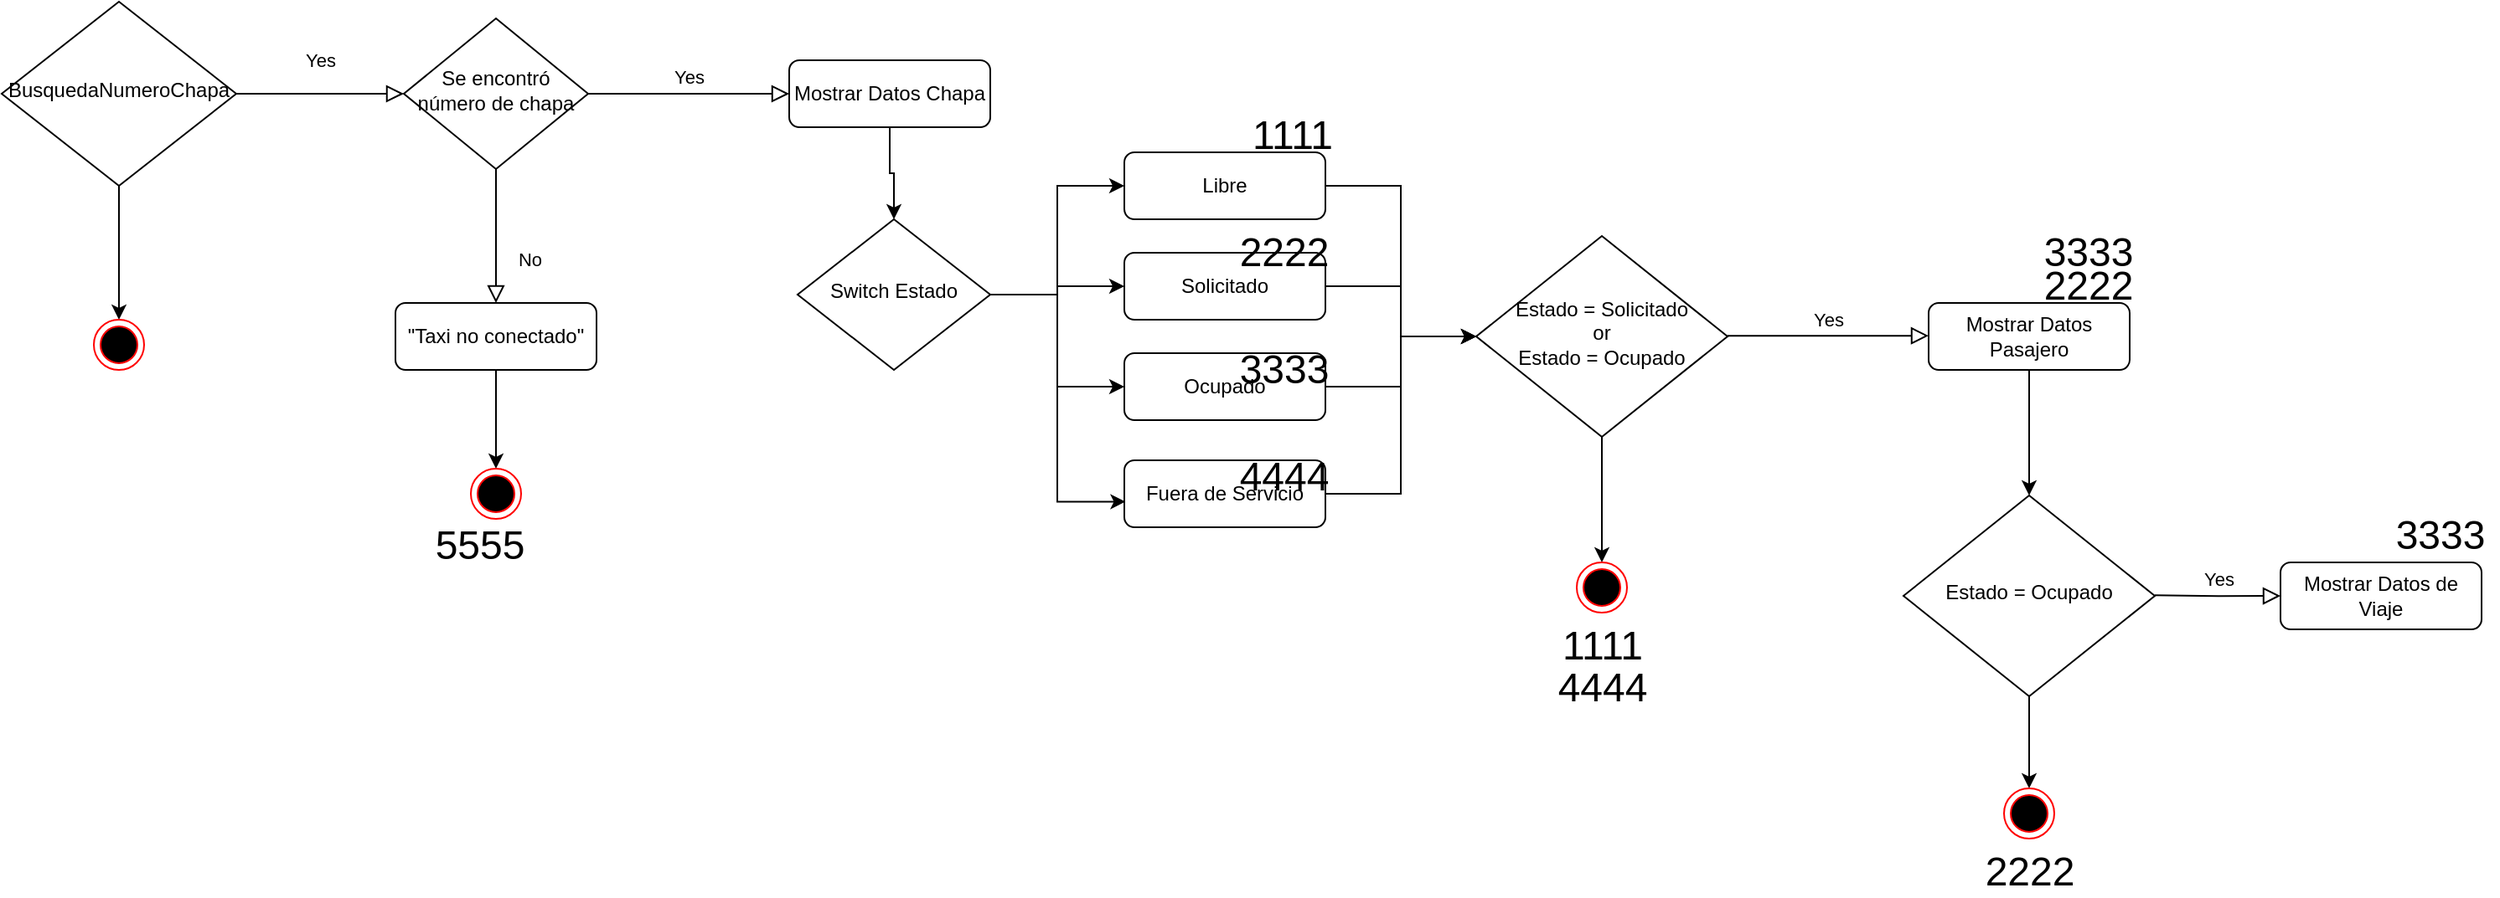 <mxfile version="13.7.5" type="google"><diagram id="C5RBs43oDa-KdzZeNtuy" name="Page-1"><mxGraphModel dx="2040" dy="585" grid="1" gridSize="10" guides="1" tooltips="1" connect="1" arrows="1" fold="1" page="1" pageScale="1" pageWidth="827" pageHeight="1169" math="0" shadow="0"><root><mxCell id="WIyWlLk6GJQsqaUBKTNV-0"/><mxCell id="WIyWlLk6GJQsqaUBKTNV-1" parent="WIyWlLk6GJQsqaUBKTNV-0"/><mxCell id="WIyWlLk6GJQsqaUBKTNV-4" value="Yes" style="rounded=0;html=1;jettySize=auto;orthogonalLoop=1;fontSize=11;endArrow=block;endFill=0;endSize=8;strokeWidth=1;shadow=0;labelBackgroundColor=none;edgeStyle=orthogonalEdgeStyle;" parent="WIyWlLk6GJQsqaUBKTNV-1" source="WIyWlLk6GJQsqaUBKTNV-6" target="WIyWlLk6GJQsqaUBKTNV-10" edge="1"><mxGeometry y="20" relative="1" as="geometry"><mxPoint as="offset"/></mxGeometry></mxCell><mxCell id="vY5CVAl4oK4YNxbrQmks-33" style="edgeStyle=orthogonalEdgeStyle;rounded=0;orthogonalLoop=1;jettySize=auto;html=1;entryX=0.5;entryY=0;entryDx=0;entryDy=0;" edge="1" parent="WIyWlLk6GJQsqaUBKTNV-1" source="WIyWlLk6GJQsqaUBKTNV-6" target="vY5CVAl4oK4YNxbrQmks-32"><mxGeometry relative="1" as="geometry"/></mxCell><mxCell id="WIyWlLk6GJQsqaUBKTNV-6" value="BusquedaNumeroChapa" style="rhombus;whiteSpace=wrap;html=1;shadow=0;fontFamily=Helvetica;fontSize=12;align=center;strokeWidth=1;spacing=6;spacingTop=-4;" parent="WIyWlLk6GJQsqaUBKTNV-1" vertex="1"><mxGeometry x="-90" y="290" width="140" height="110" as="geometry"/></mxCell><mxCell id="WIyWlLk6GJQsqaUBKTNV-8" value="No" style="rounded=0;html=1;jettySize=auto;orthogonalLoop=1;fontSize=11;endArrow=block;endFill=0;endSize=8;strokeWidth=1;shadow=0;labelBackgroundColor=none;edgeStyle=orthogonalEdgeStyle;" parent="WIyWlLk6GJQsqaUBKTNV-1" source="WIyWlLk6GJQsqaUBKTNV-10" target="WIyWlLk6GJQsqaUBKTNV-11" edge="1"><mxGeometry x="0.333" y="20" relative="1" as="geometry"><mxPoint as="offset"/></mxGeometry></mxCell><mxCell id="WIyWlLk6GJQsqaUBKTNV-9" value="Yes" style="edgeStyle=orthogonalEdgeStyle;rounded=0;html=1;jettySize=auto;orthogonalLoop=1;fontSize=11;endArrow=block;endFill=0;endSize=8;strokeWidth=1;shadow=0;labelBackgroundColor=none;" parent="WIyWlLk6GJQsqaUBKTNV-1" source="WIyWlLk6GJQsqaUBKTNV-10" target="WIyWlLk6GJQsqaUBKTNV-12" edge="1"><mxGeometry y="10" relative="1" as="geometry"><mxPoint as="offset"/></mxGeometry></mxCell><mxCell id="WIyWlLk6GJQsqaUBKTNV-10" value="Se encontró número de chapa" style="rhombus;whiteSpace=wrap;html=1;shadow=0;fontFamily=Helvetica;fontSize=12;align=center;strokeWidth=1;spacing=6;spacingTop=-4;" parent="WIyWlLk6GJQsqaUBKTNV-1" vertex="1"><mxGeometry x="150" y="300" width="110" height="90" as="geometry"/></mxCell><mxCell id="vY5CVAl4oK4YNxbrQmks-31" style="edgeStyle=orthogonalEdgeStyle;rounded=0;orthogonalLoop=1;jettySize=auto;html=1;" edge="1" parent="WIyWlLk6GJQsqaUBKTNV-1" source="WIyWlLk6GJQsqaUBKTNV-11" target="vY5CVAl4oK4YNxbrQmks-30"><mxGeometry relative="1" as="geometry"/></mxCell><mxCell id="WIyWlLk6GJQsqaUBKTNV-11" value="&quot;Taxi no conectado&quot;" style="rounded=1;whiteSpace=wrap;html=1;fontSize=12;glass=0;strokeWidth=1;shadow=0;" parent="WIyWlLk6GJQsqaUBKTNV-1" vertex="1"><mxGeometry x="145" y="470" width="120" height="40" as="geometry"/></mxCell><mxCell id="vY5CVAl4oK4YNxbrQmks-3" style="edgeStyle=orthogonalEdgeStyle;rounded=0;orthogonalLoop=1;jettySize=auto;html=1;entryX=0.5;entryY=0;entryDx=0;entryDy=0;" edge="1" parent="WIyWlLk6GJQsqaUBKTNV-1" source="WIyWlLk6GJQsqaUBKTNV-12" target="vY5CVAl4oK4YNxbrQmks-1"><mxGeometry relative="1" as="geometry"/></mxCell><mxCell id="WIyWlLk6GJQsqaUBKTNV-12" value="Mostrar Datos Chapa" style="rounded=1;whiteSpace=wrap;html=1;fontSize=12;glass=0;strokeWidth=1;shadow=0;" parent="WIyWlLk6GJQsqaUBKTNV-1" vertex="1"><mxGeometry x="380" y="325" width="120" height="40" as="geometry"/></mxCell><mxCell id="vY5CVAl4oK4YNxbrQmks-8" style="edgeStyle=orthogonalEdgeStyle;rounded=0;orthogonalLoop=1;jettySize=auto;html=1;entryX=0;entryY=0.5;entryDx=0;entryDy=0;" edge="1" parent="WIyWlLk6GJQsqaUBKTNV-1" source="vY5CVAl4oK4YNxbrQmks-1" target="vY5CVAl4oK4YNxbrQmks-4"><mxGeometry relative="1" as="geometry"/></mxCell><mxCell id="vY5CVAl4oK4YNxbrQmks-9" style="edgeStyle=orthogonalEdgeStyle;rounded=0;orthogonalLoop=1;jettySize=auto;html=1;entryX=0;entryY=0.5;entryDx=0;entryDy=0;" edge="1" parent="WIyWlLk6GJQsqaUBKTNV-1" source="vY5CVAl4oK4YNxbrQmks-1" target="vY5CVAl4oK4YNxbrQmks-5"><mxGeometry relative="1" as="geometry"/></mxCell><mxCell id="vY5CVAl4oK4YNxbrQmks-10" style="edgeStyle=orthogonalEdgeStyle;rounded=0;orthogonalLoop=1;jettySize=auto;html=1;" edge="1" parent="WIyWlLk6GJQsqaUBKTNV-1" source="vY5CVAl4oK4YNxbrQmks-1" target="vY5CVAl4oK4YNxbrQmks-6"><mxGeometry relative="1" as="geometry"/></mxCell><mxCell id="vY5CVAl4oK4YNxbrQmks-11" style="edgeStyle=orthogonalEdgeStyle;rounded=0;orthogonalLoop=1;jettySize=auto;html=1;entryX=0.006;entryY=0.618;entryDx=0;entryDy=0;entryPerimeter=0;" edge="1" parent="WIyWlLk6GJQsqaUBKTNV-1" source="vY5CVAl4oK4YNxbrQmks-1" target="vY5CVAl4oK4YNxbrQmks-7"><mxGeometry relative="1" as="geometry"/></mxCell><mxCell id="vY5CVAl4oK4YNxbrQmks-1" value="Switch Estado" style="rhombus;whiteSpace=wrap;html=1;shadow=0;fontFamily=Helvetica;fontSize=12;align=center;strokeWidth=1;spacing=6;spacingTop=-4;" vertex="1" parent="WIyWlLk6GJQsqaUBKTNV-1"><mxGeometry x="385" y="420" width="115" height="90" as="geometry"/></mxCell><mxCell id="vY5CVAl4oK4YNxbrQmks-13" style="edgeStyle=orthogonalEdgeStyle;rounded=0;orthogonalLoop=1;jettySize=auto;html=1;entryX=0;entryY=0.5;entryDx=0;entryDy=0;" edge="1" parent="WIyWlLk6GJQsqaUBKTNV-1" source="vY5CVAl4oK4YNxbrQmks-4" target="vY5CVAl4oK4YNxbrQmks-12"><mxGeometry relative="1" as="geometry"/></mxCell><mxCell id="vY5CVAl4oK4YNxbrQmks-4" value="Libre" style="rounded=1;whiteSpace=wrap;html=1;fontSize=12;glass=0;strokeWidth=1;shadow=0;" vertex="1" parent="WIyWlLk6GJQsqaUBKTNV-1"><mxGeometry x="580" y="380" width="120" height="40" as="geometry"/></mxCell><mxCell id="vY5CVAl4oK4YNxbrQmks-14" style="edgeStyle=orthogonalEdgeStyle;rounded=0;orthogonalLoop=1;jettySize=auto;html=1;" edge="1" parent="WIyWlLk6GJQsqaUBKTNV-1" source="vY5CVAl4oK4YNxbrQmks-5" target="vY5CVAl4oK4YNxbrQmks-12"><mxGeometry relative="1" as="geometry"/></mxCell><mxCell id="vY5CVAl4oK4YNxbrQmks-5" value="Solicitado" style="rounded=1;whiteSpace=wrap;html=1;fontSize=12;glass=0;strokeWidth=1;shadow=0;" vertex="1" parent="WIyWlLk6GJQsqaUBKTNV-1"><mxGeometry x="580" y="440" width="120" height="40" as="geometry"/></mxCell><mxCell id="vY5CVAl4oK4YNxbrQmks-15" style="edgeStyle=orthogonalEdgeStyle;rounded=0;orthogonalLoop=1;jettySize=auto;html=1;entryX=0;entryY=0.5;entryDx=0;entryDy=0;" edge="1" parent="WIyWlLk6GJQsqaUBKTNV-1" source="vY5CVAl4oK4YNxbrQmks-6" target="vY5CVAl4oK4YNxbrQmks-12"><mxGeometry relative="1" as="geometry"/></mxCell><mxCell id="vY5CVAl4oK4YNxbrQmks-6" value="Ocupado" style="rounded=1;whiteSpace=wrap;html=1;fontSize=12;glass=0;strokeWidth=1;shadow=0;" vertex="1" parent="WIyWlLk6GJQsqaUBKTNV-1"><mxGeometry x="580" y="500" width="120" height="40" as="geometry"/></mxCell><mxCell id="vY5CVAl4oK4YNxbrQmks-16" style="edgeStyle=orthogonalEdgeStyle;rounded=0;orthogonalLoop=1;jettySize=auto;html=1;entryX=0;entryY=0.5;entryDx=0;entryDy=0;" edge="1" parent="WIyWlLk6GJQsqaUBKTNV-1" source="vY5CVAl4oK4YNxbrQmks-7" target="vY5CVAl4oK4YNxbrQmks-12"><mxGeometry relative="1" as="geometry"/></mxCell><mxCell id="vY5CVAl4oK4YNxbrQmks-7" value="Fuera de Servicio" style="rounded=1;whiteSpace=wrap;html=1;fontSize=12;glass=0;strokeWidth=1;shadow=0;" vertex="1" parent="WIyWlLk6GJQsqaUBKTNV-1"><mxGeometry x="580" y="564" width="120" height="40" as="geometry"/></mxCell><mxCell id="vY5CVAl4oK4YNxbrQmks-27" value="" style="edgeStyle=orthogonalEdgeStyle;rounded=0;orthogonalLoop=1;jettySize=auto;html=1;" edge="1" parent="WIyWlLk6GJQsqaUBKTNV-1" source="vY5CVAl4oK4YNxbrQmks-12" target="vY5CVAl4oK4YNxbrQmks-26"><mxGeometry relative="1" as="geometry"/></mxCell><mxCell id="vY5CVAl4oK4YNxbrQmks-12" value="Estado = Solicitado&lt;br&gt;or&lt;br&gt;Estado = Ocupado" style="rhombus;whiteSpace=wrap;html=1;shadow=0;fontFamily=Helvetica;fontSize=12;align=center;strokeWidth=1;spacing=6;spacingTop=-4;" vertex="1" parent="WIyWlLk6GJQsqaUBKTNV-1"><mxGeometry x="790" y="430" width="150" height="120" as="geometry"/></mxCell><mxCell id="vY5CVAl4oK4YNxbrQmks-19" value="Yes" style="edgeStyle=orthogonalEdgeStyle;rounded=0;html=1;jettySize=auto;orthogonalLoop=1;fontSize=11;endArrow=block;endFill=0;endSize=8;strokeWidth=1;shadow=0;labelBackgroundColor=none;" edge="1" parent="WIyWlLk6GJQsqaUBKTNV-1"><mxGeometry y="10" relative="1" as="geometry"><mxPoint as="offset"/><mxPoint x="940" y="489.58" as="sourcePoint"/><mxPoint x="1060" y="489.58" as="targetPoint"/></mxGeometry></mxCell><mxCell id="vY5CVAl4oK4YNxbrQmks-23" style="edgeStyle=orthogonalEdgeStyle;rounded=0;orthogonalLoop=1;jettySize=auto;html=1;entryX=0.5;entryY=0;entryDx=0;entryDy=0;" edge="1" parent="WIyWlLk6GJQsqaUBKTNV-1" source="vY5CVAl4oK4YNxbrQmks-20" target="vY5CVAl4oK4YNxbrQmks-22"><mxGeometry relative="1" as="geometry"/></mxCell><mxCell id="vY5CVAl4oK4YNxbrQmks-20" value="Mostrar Datos Pasajero" style="rounded=1;whiteSpace=wrap;html=1;fontSize=12;glass=0;strokeWidth=1;shadow=0;" vertex="1" parent="WIyWlLk6GJQsqaUBKTNV-1"><mxGeometry x="1060" y="470" width="120" height="40" as="geometry"/></mxCell><mxCell id="vY5CVAl4oK4YNxbrQmks-29" style="edgeStyle=orthogonalEdgeStyle;rounded=0;orthogonalLoop=1;jettySize=auto;html=1;" edge="1" parent="WIyWlLk6GJQsqaUBKTNV-1" source="vY5CVAl4oK4YNxbrQmks-22" target="vY5CVAl4oK4YNxbrQmks-28"><mxGeometry relative="1" as="geometry"/></mxCell><mxCell id="vY5CVAl4oK4YNxbrQmks-22" value="Estado = Ocupado" style="rhombus;whiteSpace=wrap;html=1;shadow=0;fontFamily=Helvetica;fontSize=12;align=center;strokeWidth=1;spacing=6;spacingTop=-4;" vertex="1" parent="WIyWlLk6GJQsqaUBKTNV-1"><mxGeometry x="1045" y="585" width="150" height="120" as="geometry"/></mxCell><mxCell id="vY5CVAl4oK4YNxbrQmks-24" value="Mostrar Datos de Viaje" style="rounded=1;whiteSpace=wrap;html=1;fontSize=12;glass=0;strokeWidth=1;shadow=0;" vertex="1" parent="WIyWlLk6GJQsqaUBKTNV-1"><mxGeometry x="1270" y="625" width="120" height="40" as="geometry"/></mxCell><mxCell id="vY5CVAl4oK4YNxbrQmks-25" value="Yes" style="edgeStyle=orthogonalEdgeStyle;rounded=0;html=1;jettySize=auto;orthogonalLoop=1;fontSize=11;endArrow=block;endFill=0;endSize=8;strokeWidth=1;shadow=0;labelBackgroundColor=none;entryX=0;entryY=0.5;entryDx=0;entryDy=0;" edge="1" parent="WIyWlLk6GJQsqaUBKTNV-1" target="vY5CVAl4oK4YNxbrQmks-24"><mxGeometry y="10" relative="1" as="geometry"><mxPoint as="offset"/><mxPoint x="1195" y="644.58" as="sourcePoint"/><mxPoint x="1315" y="644.58" as="targetPoint"/></mxGeometry></mxCell><mxCell id="vY5CVAl4oK4YNxbrQmks-26" value="" style="ellipse;html=1;shape=endState;fillColor=#000000;strokeColor=#ff0000;" vertex="1" parent="WIyWlLk6GJQsqaUBKTNV-1"><mxGeometry x="850" y="625" width="30" height="30" as="geometry"/></mxCell><mxCell id="vY5CVAl4oK4YNxbrQmks-28" value="" style="ellipse;html=1;shape=endState;fillColor=#000000;strokeColor=#ff0000;" vertex="1" parent="WIyWlLk6GJQsqaUBKTNV-1"><mxGeometry x="1105" y="760" width="30" height="30" as="geometry"/></mxCell><mxCell id="vY5CVAl4oK4YNxbrQmks-30" value="" style="ellipse;html=1;shape=endState;fillColor=#000000;strokeColor=#ff0000;" vertex="1" parent="WIyWlLk6GJQsqaUBKTNV-1"><mxGeometry x="190" y="569" width="30" height="30" as="geometry"/></mxCell><mxCell id="vY5CVAl4oK4YNxbrQmks-32" value="" style="ellipse;html=1;shape=endState;fillColor=#000000;strokeColor=#ff0000;" vertex="1" parent="WIyWlLk6GJQsqaUBKTNV-1"><mxGeometry x="-35" y="480" width="30" height="30" as="geometry"/></mxCell><mxCell id="vY5CVAl4oK4YNxbrQmks-35" value="&lt;font style=&quot;font-size: 24px&quot;&gt;1111&lt;/font&gt;" style="text;html=1;align=center;verticalAlign=middle;resizable=0;points=[];autosize=1;" vertex="1" parent="WIyWlLk6GJQsqaUBKTNV-1"><mxGeometry x="650" y="360" width="60" height="20" as="geometry"/></mxCell><mxCell id="vY5CVAl4oK4YNxbrQmks-36" value="&lt;font style=&quot;font-size: 24px&quot;&gt;1111&lt;/font&gt;" style="text;html=1;align=center;verticalAlign=middle;resizable=0;points=[];autosize=1;" vertex="1" parent="WIyWlLk6GJQsqaUBKTNV-1"><mxGeometry x="835" y="665" width="60" height="20" as="geometry"/></mxCell><mxCell id="vY5CVAl4oK4YNxbrQmks-37" value="&lt;font style=&quot;font-size: 24px&quot;&gt;2222&lt;/font&gt;" style="text;html=1;align=center;verticalAlign=middle;resizable=0;points=[];autosize=1;" vertex="1" parent="WIyWlLk6GJQsqaUBKTNV-1"><mxGeometry x="640" y="430" width="70" height="20" as="geometry"/></mxCell><mxCell id="vY5CVAl4oK4YNxbrQmks-38" value="&lt;font style=&quot;font-size: 24px&quot;&gt;2222&lt;/font&gt;" style="text;html=1;align=center;verticalAlign=middle;resizable=0;points=[];autosize=1;" vertex="1" parent="WIyWlLk6GJQsqaUBKTNV-1"><mxGeometry x="1120" y="450" width="70" height="20" as="geometry"/></mxCell><mxCell id="vY5CVAl4oK4YNxbrQmks-39" value="&lt;font style=&quot;font-size: 24px&quot;&gt;2222&lt;/font&gt;" style="text;html=1;align=center;verticalAlign=middle;resizable=0;points=[];autosize=1;" vertex="1" parent="WIyWlLk6GJQsqaUBKTNV-1"><mxGeometry x="1085" y="800" width="70" height="20" as="geometry"/></mxCell><mxCell id="vY5CVAl4oK4YNxbrQmks-40" value="&lt;font style=&quot;font-size: 24px&quot;&gt;3333&lt;/font&gt;" style="text;html=1;align=center;verticalAlign=middle;resizable=0;points=[];autosize=1;" vertex="1" parent="WIyWlLk6GJQsqaUBKTNV-1"><mxGeometry x="640" y="500" width="70" height="20" as="geometry"/></mxCell><mxCell id="vY5CVAl4oK4YNxbrQmks-41" value="&lt;font style=&quot;font-size: 24px&quot;&gt;3333&lt;/font&gt;" style="text;html=1;align=center;verticalAlign=middle;resizable=0;points=[];autosize=1;" vertex="1" parent="WIyWlLk6GJQsqaUBKTNV-1"><mxGeometry x="1120" y="430" width="70" height="20" as="geometry"/></mxCell><mxCell id="vY5CVAl4oK4YNxbrQmks-42" value="&lt;font style=&quot;font-size: 24px&quot;&gt;3333&lt;/font&gt;" style="text;html=1;align=center;verticalAlign=middle;resizable=0;points=[];autosize=1;" vertex="1" parent="WIyWlLk6GJQsqaUBKTNV-1"><mxGeometry x="1330" y="599" width="70" height="20" as="geometry"/></mxCell><mxCell id="vY5CVAl4oK4YNxbrQmks-43" value="&lt;font style=&quot;font-size: 24px&quot;&gt;4444&lt;/font&gt;" style="text;html=1;align=center;verticalAlign=middle;resizable=0;points=[];autosize=1;" vertex="1" parent="WIyWlLk6GJQsqaUBKTNV-1"><mxGeometry x="640" y="564" width="70" height="20" as="geometry"/></mxCell><mxCell id="vY5CVAl4oK4YNxbrQmks-44" value="&lt;font style=&quot;font-size: 24px&quot;&gt;4444&lt;/font&gt;" style="text;html=1;align=center;verticalAlign=middle;resizable=0;points=[];autosize=1;" vertex="1" parent="WIyWlLk6GJQsqaUBKTNV-1"><mxGeometry x="830" y="690" width="70" height="20" as="geometry"/></mxCell><mxCell id="vY5CVAl4oK4YNxbrQmks-45" value="&lt;font style=&quot;font-size: 24px&quot;&gt;5555&lt;/font&gt;" style="text;html=1;align=center;verticalAlign=middle;resizable=0;points=[];autosize=1;" vertex="1" parent="WIyWlLk6GJQsqaUBKTNV-1"><mxGeometry x="160" y="605" width="70" height="20" as="geometry"/></mxCell></root></mxGraphModel></diagram></mxfile>